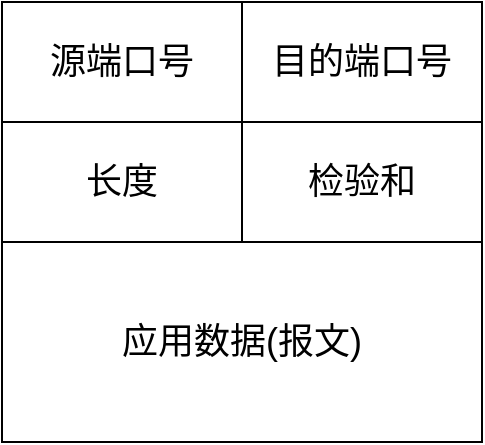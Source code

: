 <mxfile version="11.2.5" type="device" pages="1"><diagram id="K9mwMeywH73ymTQcoOOq" name="Page-1"><mxGraphModel dx="1024" dy="595" grid="1" gridSize="10" guides="1" tooltips="1" connect="1" arrows="1" fold="1" page="1" pageScale="1" pageWidth="850" pageHeight="1100" math="0" shadow="0"><root><mxCell id="0"/><mxCell id="1" parent="0"/><mxCell id="YfqlIEErzZ_sIpt2Qj-W-6" value="" style="group" vertex="1" connectable="0" parent="1"><mxGeometry x="100" y="140" width="240" height="220" as="geometry"/></mxCell><mxCell id="YfqlIEErzZ_sIpt2Qj-W-1" value="源端口号" style="rounded=0;whiteSpace=wrap;html=1;fontSize=18;" vertex="1" parent="YfqlIEErzZ_sIpt2Qj-W-6"><mxGeometry width="120" height="60" as="geometry"/></mxCell><mxCell id="YfqlIEErzZ_sIpt2Qj-W-2" value="目的端口号" style="rounded=0;whiteSpace=wrap;html=1;fontSize=18;" vertex="1" parent="YfqlIEErzZ_sIpt2Qj-W-6"><mxGeometry x="120" width="120" height="60" as="geometry"/></mxCell><mxCell id="YfqlIEErzZ_sIpt2Qj-W-3" value="长度" style="rounded=0;whiteSpace=wrap;html=1;fontSize=18;" vertex="1" parent="YfqlIEErzZ_sIpt2Qj-W-6"><mxGeometry y="60" width="120" height="60" as="geometry"/></mxCell><mxCell id="YfqlIEErzZ_sIpt2Qj-W-4" value="检验和" style="rounded=0;whiteSpace=wrap;html=1;fontSize=18;" vertex="1" parent="YfqlIEErzZ_sIpt2Qj-W-6"><mxGeometry x="120" y="60" width="120" height="60" as="geometry"/></mxCell><mxCell id="YfqlIEErzZ_sIpt2Qj-W-5" value="应用数据(报文)" style="rounded=0;whiteSpace=wrap;html=1;fontSize=18;" vertex="1" parent="YfqlIEErzZ_sIpt2Qj-W-6"><mxGeometry y="120" width="240" height="100" as="geometry"/></mxCell></root></mxGraphModel></diagram></mxfile>